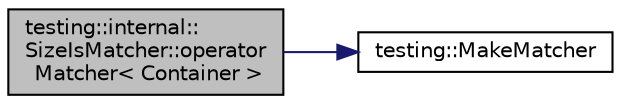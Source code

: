 digraph "testing::internal::SizeIsMatcher::operator Matcher&lt; Container &gt;"
{
  edge [fontname="Helvetica",fontsize="10",labelfontname="Helvetica",labelfontsize="10"];
  node [fontname="Helvetica",fontsize="10",shape=record];
  rankdir="LR";
  Node4 [label="testing::internal::\lSizeIsMatcher::operator\l Matcher\< Container \>",height=0.2,width=0.4,color="black", fillcolor="grey75", style="filled", fontcolor="black"];
  Node4 -> Node5 [color="midnightblue",fontsize="10",style="solid",fontname="Helvetica"];
  Node5 [label="testing::MakeMatcher",height=0.2,width=0.4,color="black", fillcolor="white", style="filled",URL="$d0/d75/namespacetesting.html#a37fd8029ac00e60952440a3d9cca8166"];
}
